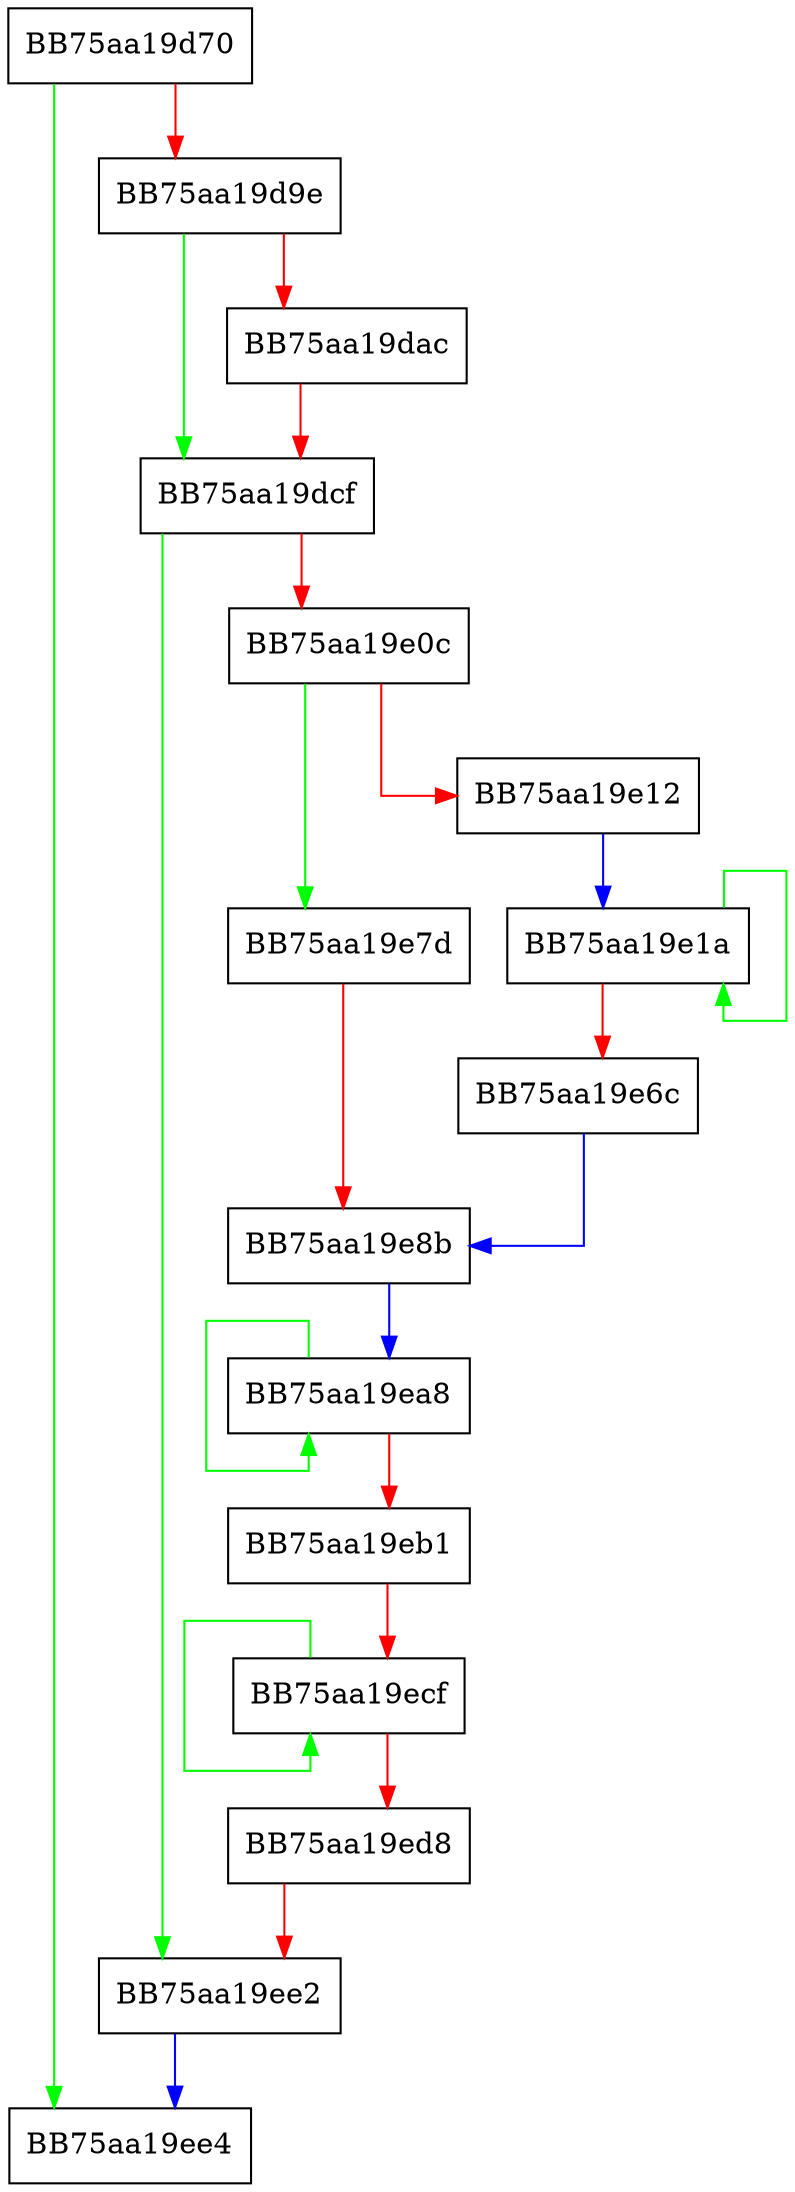 digraph DumpEvent {
  node [shape="box"];
  graph [splines=ortho];
  BB75aa19d70 -> BB75aa19ee4 [color="green"];
  BB75aa19d70 -> BB75aa19d9e [color="red"];
  BB75aa19d9e -> BB75aa19dcf [color="green"];
  BB75aa19d9e -> BB75aa19dac [color="red"];
  BB75aa19dac -> BB75aa19dcf [color="red"];
  BB75aa19dcf -> BB75aa19ee2 [color="green"];
  BB75aa19dcf -> BB75aa19e0c [color="red"];
  BB75aa19e0c -> BB75aa19e7d [color="green"];
  BB75aa19e0c -> BB75aa19e12 [color="red"];
  BB75aa19e12 -> BB75aa19e1a [color="blue"];
  BB75aa19e1a -> BB75aa19e1a [color="green"];
  BB75aa19e1a -> BB75aa19e6c [color="red"];
  BB75aa19e6c -> BB75aa19e8b [color="blue"];
  BB75aa19e7d -> BB75aa19e8b [color="red"];
  BB75aa19e8b -> BB75aa19ea8 [color="blue"];
  BB75aa19ea8 -> BB75aa19ea8 [color="green"];
  BB75aa19ea8 -> BB75aa19eb1 [color="red"];
  BB75aa19eb1 -> BB75aa19ecf [color="red"];
  BB75aa19ecf -> BB75aa19ecf [color="green"];
  BB75aa19ecf -> BB75aa19ed8 [color="red"];
  BB75aa19ed8 -> BB75aa19ee2 [color="red"];
  BB75aa19ee2 -> BB75aa19ee4 [color="blue"];
}